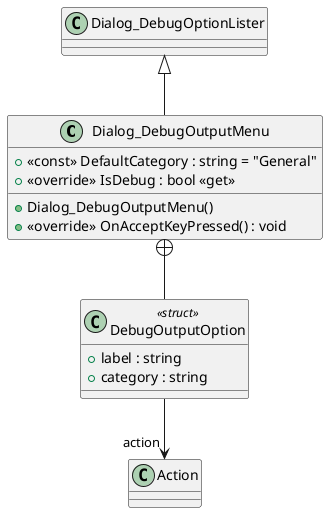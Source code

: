 @startuml
class Dialog_DebugOutputMenu {
    + <<const>> DefaultCategory : string = "General"
    + <<override>> IsDebug : bool <<get>>
    + Dialog_DebugOutputMenu()
    + <<override>> OnAcceptKeyPressed() : void
}
class DebugOutputOption <<struct>> {
    + label : string
    + category : string
}
Dialog_DebugOptionLister <|-- Dialog_DebugOutputMenu
Dialog_DebugOutputMenu +-- DebugOutputOption
DebugOutputOption --> "action" Action
@enduml
